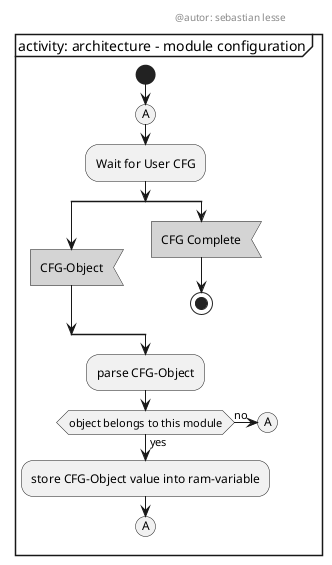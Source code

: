 @startuml

skinparam monochrome true

header
@autor: sebastian lesse
endheader

mainframe activity: architecture - module configuration

start
(A)
:Wait for User CFG;

split
	#pink:CFG-Object<
split again
	#pink:CFG Complete<
	stop
end split

:parse CFG-Object;

if (object belongs to this module) then (yes)
	:store CFG-Object value into ram-variable;
else (no)
	(A)
	detach
endif
	
(A)

@enduml